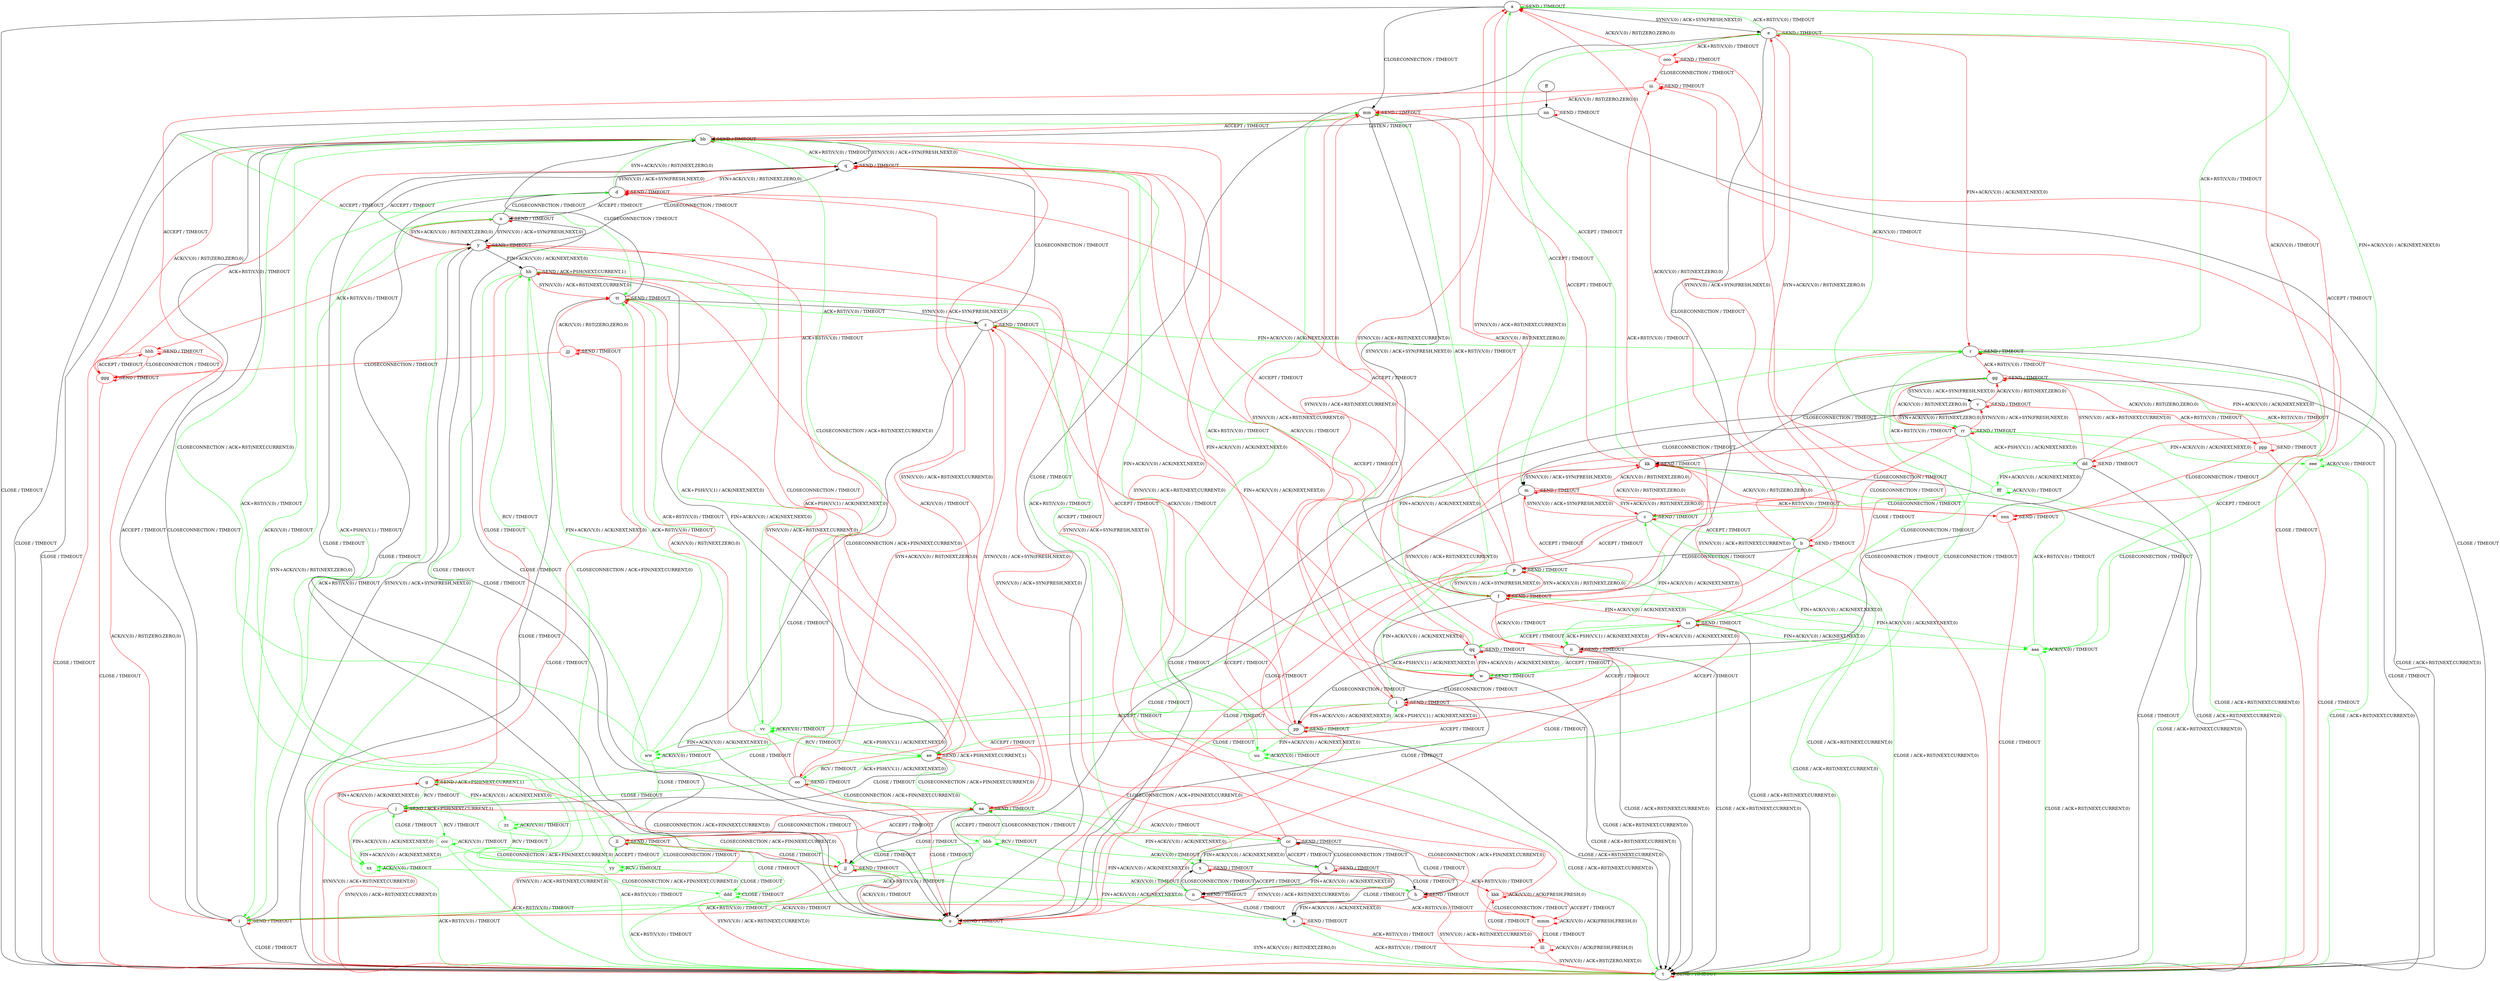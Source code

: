 digraph "" {
	graph ["Incoming time"=2.2334938049316406,
		"Outgoing time"=2.962568759918213,
		Output="{'States': 68, 'Transitions': 1023, 'Filename': '../results/tcp/TCP_FreeBSD_Server-TCP_Linux_Server-yices-2.dot'}",
		Reference="{'States': 56, 'Transitions': 716, 'Filename': '../subjects/tcp/TCP_FreeBSD_Server.dot'}",
		Solver=yices,
		Updated="{'States': 58, 'Transitions': 685, 'Filename': '../subjects/tcp/TCP_Linux_Server.dot'}",
		"f-measure"=0.5396145610278372,
		precision=0.5518248175182482,
		recall=0.5279329608938548
	];
	a -> a [key=0,
	color=red,
	label="SEND / TIMEOUT"];
a -> e [key=0,
label="SYN(V,V,0) / ACK+SYN(FRESH,NEXT,0)"];
a -> t [key=0,
label="CLOSE / TIMEOUT"];
a -> mm [key=0,
label="CLOSECONNECTION / TIMEOUT"];
b -> a [key=0,
color=red,
label="ACK(V,V,0) / RST(NEXT,ZERO,0)"];
b -> b [key=0,
color=red,
label="SEND / TIMEOUT"];
b -> e [key=0,
color=red,
label="SYN(V,V,0) / ACK+SYN(FRESH,NEXT,0)"];
b -> o [key=0,
color=red,
label="CLOSE / TIMEOUT"];
b -> p [key=0,
label="CLOSECONNECTION / TIMEOUT"];
b -> t [key=0,
color=green,
label="CLOSE / ACK+RST(NEXT,CURRENT,0)"];
c -> b [key=0,
color=green,
label="ACCEPT / TIMEOUT"];
c -> c [key=0,
color=red,
label="SEND / TIMEOUT"];
c -> m [key=0,
color=red,
label="SYN(V,V,0) / ACK+SYN(FRESH,NEXT,0)"];
c -> o [key=0,
color=red,
label="CLOSE / TIMEOUT"];
c -> p [key=0,
color=red,
label="ACCEPT / TIMEOUT"];
c -> t [key=0,
color=green,
label="CLOSE / ACK+RST(NEXT,CURRENT,0)"];
c -> kk [key=0,
color=red,
label="ACK(V,V,0) / RST(NEXT,ZERO,0)"];
d -> d [key=0,
color=red,
label="SEND / TIMEOUT"];
d -> o [key=0,
label="CLOSE / TIMEOUT"];
d -> q [key=0,
label="SYN(V,V,0) / ACK+SYN(FRESH,NEXT,0)"];
d -> u [key=0,
label="ACCEPT / TIMEOUT"];
d -> bb [key=0,
color=green,
label="SYN+ACK(V,V,0) / RST(NEXT,ZERO,0)"];
e -> a [key=0,
color=green,
label="ACK+RST(V,V,0) / TIMEOUT"];
e -> b [key=0,
color=red,
label="SYN+ACK(V,V,0) / RST(NEXT,ZERO,0)"];
e -> e [key=0,
color=red,
label="SEND / TIMEOUT"];
e -> f [key=0,
label="CLOSECONNECTION / TIMEOUT"];
e -> o [key=0,
label="CLOSE / TIMEOUT"];
e -> r [key=0,
color=red,
label="FIN+ACK(V,V,0) / ACK(NEXT,NEXT,0)"];
e -> dd [key=0,
color=red,
label="ACK(V,V,0) / TIMEOUT"];
e -> rr [key=0,
color=green,
label="ACK(V,V,0) / TIMEOUT"];
eee [color=green];
e -> eee [key=0,
color=green,
label="FIN+ACK(V,V,0) / ACK(NEXT,NEXT,0)"];
ooo [color=red];
e -> ooo [key=0,
color=red,
label="ACK+RST(V,V,0) / TIMEOUT"];
f -> f [key=0,
color=red,
label="SEND / TIMEOUT"];
f -> o [key=0,
label="CLOSE / TIMEOUT"];
f -> p [key=0,
color=red,
label="SYN+ACK(V,V,0) / RST(NEXT,ZERO,0)"];
f -> q [key=0,
color=red,
label="ACCEPT / TIMEOUT"];
f -> z [key=0,
color=green,
label="ACCEPT / TIMEOUT"];
f -> ii [key=0,
color=red,
label="ACK(V,V,0) / TIMEOUT"];
f -> mm [key=0,
color=green,
label="ACK+RST(V,V,0) / TIMEOUT"];
f -> ss [key=0,
color=red,
label="FIN+ACK(V,V,0) / ACK(NEXT,NEXT,0)"];
aaa [color=green];
f -> aaa [key=0,
color=green,
label="FIN+ACK(V,V,0) / ACK(NEXT,NEXT,0)"];
iii [color=red];
f -> iii [key=0,
color=red,
label="ACK+RST(V,V,0) / TIMEOUT"];
g -> g [key=0,
color=red,
label="SEND / ACK+PSH(NEXT,CURRENT,1)"];
g -> j [key=0,
color=green,
label="RCV / TIMEOUT"];
g -> t [key=0,
color=red,
label="SYN(V,V,0) / ACK+RST(NEXT,CURRENT,0)"];
g -> jj [key=0,
color=red,
label="CLOSECONNECTION / ACK+FIN(NEXT,CURRENT,0)"];
zz [color=green];
g -> zz [key=0,
color=green,
label="FIN+ACK(V,V,0) / ACK(NEXT,NEXT,0)"];
h -> h [key=0,
color=red,
label="SEND / TIMEOUT"];
h -> s [key=0,
label="FIN+ACK(V,V,0) / ACK(NEXT,NEXT,0)"];
h -> t [key=0,
color=red,
label="SYN(V,V,0) / ACK+RST(NEXT,CURRENT,0)"];
i -> i [key=0,
color=red,
label="SEND / TIMEOUT"];
i -> t [key=0,
label="CLOSE / TIMEOUT"];
i -> y [key=0,
label="SYN(V,V,0) / ACK+SYN(FRESH,NEXT,0)"];
i -> bb [key=0,
label="CLOSECONNECTION / TIMEOUT"];
j -> g [key=0,
color=red,
label="FIN+ACK(V,V,0) / ACK(NEXT,NEXT,0)"];
j -> h [key=0,
color=red,
label="CLOSECONNECTION / ACK+FIN(NEXT,CURRENT,0)"];
j -> j [key=0,
color=red,
label="SEND / ACK+PSH(NEXT,CURRENT,1)"];
j -> t [key=0,
color=red,
label="SYN(V,V,0) / ACK+RST(NEXT,CURRENT,0)"];
j -> jj [key=0,
color=green,
label="CLOSECONNECTION / ACK+FIN(NEXT,CURRENT,0)"];
xx [color=green];
j -> xx [key=0,
color=green,
label="FIN+ACK(V,V,0) / ACK(NEXT,NEXT,0)"];
ccc [color=green];
j -> ccc [key=0,
color=green,
label="RCV / TIMEOUT"];
k -> h [key=0,
label="CLOSE / TIMEOUT"];
k -> i [key=0,
color=red,
label="SYN(V,V,0) / ACK+RST(NEXT,CURRENT,0)"];
k -> k [key=0,
color=red,
label="SEND / TIMEOUT"];
k -> n [key=0,
label="FIN+ACK(V,V,0) / ACK(NEXT,NEXT,0)"];
k -> cc [key=0,
label="CLOSECONNECTION / TIMEOUT"];
l -> l [key=0,
color=red,
label="SEND / TIMEOUT"];
l -> p [key=0,
color=green,
label="FIN+ACK(V,V,0) / ACK(NEXT,NEXT,0)"];
l -> t [key=0,
label="CLOSE / ACK+RST(NEXT,CURRENT,0)"];
l -> ee [key=0,
color=red,
label="ACCEPT / TIMEOUT"];
l -> mm [key=0,
color=red,
label="SYN(V,V,0) / ACK+RST(NEXT,CURRENT,0)"];
l -> pp [key=0,
color=red,
label="FIN+ACK(V,V,0) / ACK(NEXT,NEXT,0)"];
vv [color=green];
l -> vv [key=0,
color=green,
label="ACCEPT / TIMEOUT"];
m -> c [key=0,
color=red,
label="SYN+ACK(V,V,0) / RST(NEXT,ZERO,0)"];
m -> e [key=0,
color=green,
label="ACCEPT / TIMEOUT"];
m -> f [key=0,
color=red,
label="ACCEPT / TIMEOUT"];
m -> m [key=0,
color=red,
label="SEND / TIMEOUT"];
m -> o [key=0,
label="CLOSE / TIMEOUT"];
m -> kk [key=0,
color=red,
label="ACK(V,V,0) / RST(NEXT,ZERO,0)"];
nnn [color=red];
m -> nnn [key=0,
color=red,
label="ACK+RST(V,V,0) / TIMEOUT"];
n -> i [key=0,
color=green,
label="ACK+RST(V,V,0) / TIMEOUT"];
n -> n [key=0,
color=red,
label="SEND / TIMEOUT"];
n -> s [key=0,
label="CLOSE / TIMEOUT"];
n -> x [key=0,
label="CLOSECONNECTION / TIMEOUT"];
mmm [color=red];
n -> mmm [key=0,
color=red,
label="ACK+RST(V,V,0) / TIMEOUT"];
o -> o [key=0,
color=red,
label="SEND / TIMEOUT"];
o -> t [key=0,
color=green,
label="SYN+ACK(V,V,0) / RST(NEXT,ZERO,0)"];
p -> d [key=0,
color=red,
label="ACCEPT / TIMEOUT"];
p -> f [key=0,
color=red,
label="SYN(V,V,0) / ACK+SYN(FRESH,NEXT,0)"];
p -> o [key=0,
color=red,
label="CLOSE / TIMEOUT"];
p -> p [key=0,
color=red,
label="SEND / TIMEOUT"];
p -> t [key=0,
color=green,
label="CLOSE / ACK+RST(NEXT,CURRENT,0)"];
p -> mm [key=0,
color=red,
label="ACK(V,V,0) / RST(NEXT,ZERO,0)"];
ww [color=green];
p -> ww [key=0,
color=green,
label="ACCEPT / TIMEOUT"];
q -> d [key=0,
color=red,
label="SYN+ACK(V,V,0) / RST(NEXT,ZERO,0)"];
q -> l [key=0,
color=red,
label="ACK(V,V,0) / TIMEOUT"];
q -> o [key=0,
label="CLOSE / TIMEOUT"];
q -> q [key=0,
color=red,
label="SEND / TIMEOUT"];
q -> y [key=0,
label="ACCEPT / TIMEOUT"];
q -> bb [key=0,
color=green,
label="ACK+RST(V,V,0) / TIMEOUT"];
q -> pp [key=0,
color=red,
label="FIN+ACK(V,V,0) / ACK(NEXT,NEXT,0)"];
uu [color=green];
q -> uu [key=0,
color=green,
label="FIN+ACK(V,V,0) / ACK(NEXT,NEXT,0)"];
ggg [color=red];
q -> ggg [key=0,
color=red,
label="ACK+RST(V,V,0) / TIMEOUT"];
r -> a [key=0,
color=green,
label="ACK+RST(V,V,0) / TIMEOUT"];
r -> r [key=0,
color=red,
label="SEND / TIMEOUT"];
r -> t [key=0,
label="CLOSE / ACK+RST(NEXT,CURRENT,0)"];
r -> gg [key=0,
color=red,
label="ACK+RST(V,V,0) / TIMEOUT"];
r -> ss [key=0,
color=red,
label="CLOSECONNECTION / TIMEOUT"];
r -> uu [key=0,
color=green,
label="CLOSECONNECTION / TIMEOUT"];
s -> s [key=0,
color=red,
label="SEND / TIMEOUT"];
s -> t [key=0,
color=green,
label="ACK+RST(V,V,0) / TIMEOUT"];
lll [color=red];
s -> lll [key=0,
color=red,
label="ACK+RST(V,V,0) / TIMEOUT"];
t -> t [key=0,
color=red,
label="SEND / TIMEOUT"];
u -> d [key=0,
label="CLOSECONNECTION / TIMEOUT"];
u -> i [key=0,
color=green,
label="SYN+ACK(V,V,0) / RST(NEXT,ZERO,0)"];
u -> o [key=0,
label="CLOSE / TIMEOUT"];
u -> u [key=0,
color=red,
label="SEND / TIMEOUT"];
u -> y [key=0,
label="SYN(V,V,0) / ACK+SYN(FRESH,NEXT,0)"];
v -> m [key=0,
label="CLOSECONNECTION / TIMEOUT"];
v -> o [key=0,
label="CLOSE / TIMEOUT"];
v -> v [key=0,
color=red,
label="SEND / TIMEOUT"];
v -> gg [key=0,
color=red,
label="ACK(V,V,0) / RST(NEXT,ZERO,0)"];
v -> rr [key=0,
color=red,
label="SYN+ACK(V,V,0) / RST(NEXT,ZERO,0)"];
ppp [color=red];
v -> ppp [key=0,
color=red,
label="ACK+RST(V,V,0) / TIMEOUT"];
w -> a [key=0,
color=red,
label="SYN(V,V,0) / ACK+RST(NEXT,CURRENT,0)"];
w -> b [key=0,
color=green,
label="FIN+ACK(V,V,0) / ACK(NEXT,NEXT,0)"];
w -> l [key=0,
label="CLOSECONNECTION / TIMEOUT"];
w -> t [key=0,
label="CLOSE / ACK+RST(NEXT,CURRENT,0)"];
w -> w [key=0,
color=red,
label="SEND / TIMEOUT"];
w -> qq [key=0,
color=red,
label="FIN+ACK(V,V,0) / ACK(NEXT,NEXT,0)"];
x -> n [key=0,
label="ACCEPT / TIMEOUT"];
x -> s [key=0,
label="CLOSE / TIMEOUT"];
x -> x [key=0,
color=red,
label="SEND / TIMEOUT"];
x -> bb [key=0,
color=green,
label="ACK+RST(V,V,0) / TIMEOUT"];
kkk [color=red];
x -> kkk [key=0,
color=red,
label="ACK+RST(V,V,0) / TIMEOUT"];
y -> i [key=0,
color=green,
label="ACK+RST(V,V,0) / TIMEOUT"];
y -> o [key=0,
label="CLOSE / TIMEOUT"];
y -> q [key=0,
label="CLOSECONNECTION / TIMEOUT"];
y -> u [key=0,
color=red,
label="SYN+ACK(V,V,0) / RST(NEXT,ZERO,0)"];
y -> y [key=0,
color=red,
label="SEND / TIMEOUT"];
y -> ee [key=0,
color=red,
label="ACK+PSH(V,V,1) / ACK(NEXT,NEXT,0)"];
y -> hh [key=0,
label="FIN+ACK(V,V,0) / ACK(NEXT,NEXT,0)"];
y -> vv [key=0,
color=green,
label="ACK+PSH(V,V,1) / ACK(NEXT,NEXT,0)"];
hhh [color=red];
y -> hhh [key=0,
color=red,
label="ACK+RST(V,V,0) / TIMEOUT"];
z -> o [key=0,
label="CLOSE / TIMEOUT"];
z -> q [key=0,
label="CLOSECONNECTION / TIMEOUT"];
z -> r [key=0,
color=green,
label="FIN+ACK(V,V,0) / ACK(NEXT,NEXT,0)"];
z -> w [key=0,
color=red,
label="ACK(V,V,0) / TIMEOUT"];
z -> z [key=0,
color=red,
label="SEND / TIMEOUT"];
z -> oo [key=0,
color=red,
label="SYN+ACK(V,V,0) / RST(NEXT,ZERO,0)"];
z -> qq [key=0,
color=red,
label="FIN+ACK(V,V,0) / ACK(NEXT,NEXT,0)"];
z -> tt [key=0,
color=green,
label="ACK+RST(V,V,0) / TIMEOUT"];
jjj [color=red];
z -> jjj [key=0,
color=red,
label="ACK+RST(V,V,0) / TIMEOUT"];
aa -> d [key=0,
color=red,
label="ACK(V,V,0) / TIMEOUT"];
aa -> x [key=0,
color=green,
label="FIN+ACK(V,V,0) / ACK(NEXT,NEXT,0)"];
aa -> aa [key=0,
color=red,
label="SEND / TIMEOUT"];
aa -> bb [key=0,
color=red,
label="SYN(V,V,0) / ACK+RST(NEXT,CURRENT,0)"];
aa -> cc [key=0,
color=green,
label="ACK(V,V,0) / TIMEOUT"];
aa -> jj [key=0,
label="CLOSE / TIMEOUT"];
aa -> ll [key=0,
color=red,
label="ACCEPT / TIMEOUT"];
bbb [color=green];
aa -> bbb [key=0,
color=green,
label="ACCEPT / TIMEOUT"];
bb -> i [key=0,
label="ACCEPT / TIMEOUT"];
bb -> q [key=0,
label="SYN(V,V,0) / ACK+SYN(FRESH,NEXT,0)"];
bb -> t [key=0,
label="CLOSE / TIMEOUT"];
bb -> bb [key=0,
color=red,
label="SEND / TIMEOUT"];
cc -> h [key=0,
label="CLOSE / TIMEOUT"];
cc -> k [key=0,
label="ACCEPT / TIMEOUT"];
cc -> x [key=0,
label="FIN+ACK(V,V,0) / ACK(NEXT,NEXT,0)"];
cc -> bb [key=0,
color=red,
label="SYN(V,V,0) / ACK+RST(NEXT,CURRENT,0)"];
cc -> cc [key=0,
color=red,
label="SEND / TIMEOUT"];
dd -> r [key=0,
color=red,
label="FIN+ACK(V,V,0) / ACK(NEXT,NEXT,0)"];
dd -> t [key=0,
label="CLOSE / ACK+RST(NEXT,CURRENT,0)"];
dd -> dd [key=0,
color=red,
label="SEND / TIMEOUT"];
dd -> gg [key=0,
color=red,
label="SYN(V,V,0) / ACK+RST(NEXT,CURRENT,0)"];
dd -> ii [key=0,
label="CLOSECONNECTION / TIMEOUT"];
fff [color=green];
dd -> fff [key=0,
color=green,
label="FIN+ACK(V,V,0) / ACK(NEXT,NEXT,0)"];
ee -> j [key=0,
label="CLOSE / TIMEOUT"];
ee -> aa [key=0,
color=green,
label="CLOSECONNECTION / ACK+FIN(NEXT,CURRENT,0)"];
ee -> cc [key=0,
color=red,
label="CLOSECONNECTION / ACK+FIN(NEXT,CURRENT,0)"];
ee -> ee [key=0,
color=red,
label="SEND / ACK+PSH(NEXT,CURRENT,1)"];
ee -> hh [key=0,
label="FIN+ACK(V,V,0) / ACK(NEXT,NEXT,0)"];
ee -> oo [key=0,
color=green,
label="RCV / TIMEOUT"];
ee -> tt [key=0,
color=red,
label="SYN(V,V,0) / ACK+RST(NEXT,CURRENT,0)"];
ee -> vv [key=0,
color=green,
label="ACK+PSH(V,V,1) / ACK(NEXT,NEXT,0)"];
ff -> nn [key=0];
gg -> t [key=0,
label="CLOSE / TIMEOUT"];
gg -> v [key=0,
label="SYN(V,V,0) / ACK+SYN(FRESH,NEXT,0)"];
gg -> gg [key=0,
color=red,
label="SEND / TIMEOUT"];
gg -> kk [key=0,
label="CLOSECONNECTION / TIMEOUT"];
hh -> g [key=0,
color=red,
label="CLOSE / TIMEOUT"];
hh -> aa [key=0,
color=red,
label="CLOSECONNECTION / ACK+FIN(NEXT,CURRENT,0)"];
hh -> hh [key=0,
color=red,
label="SEND / ACK+PSH(NEXT,CURRENT,1)"];
hh -> tt [key=0,
color=red,
label="SYN(V,V,0) / ACK+RST(NEXT,CURRENT,0)"];
hh -> xx [key=0,
color=green,
label="CLOSE / TIMEOUT"];
yy [color=green];
hh -> yy [key=0,
color=green,
label="CLOSECONNECTION / ACK+FIN(NEXT,CURRENT,0)"];
ii -> c [key=0,
color=green,
label="FIN+ACK(V,V,0) / ACK(NEXT,NEXT,0)"];
ii -> l [key=0,
color=red,
label="ACCEPT / TIMEOUT"];
ii -> t [key=0,
label="CLOSE / ACK+RST(NEXT,CURRENT,0)"];
ii -> w [key=0,
color=green,
label="ACCEPT / TIMEOUT"];
ii -> ii [key=0,
color=red,
label="SEND / TIMEOUT"];
ii -> kk [key=0,
color=red,
label="SYN(V,V,0) / ACK+RST(NEXT,CURRENT,0)"];
ii -> ss [key=0,
color=red,
label="FIN+ACK(V,V,0) / ACK(NEXT,NEXT,0)"];
jj -> h [key=0,
color=green,
label="ACK(V,V,0) / TIMEOUT"];
jj -> o [key=0,
color=red,
label="ACK(V,V,0) / TIMEOUT"];
jj -> s [key=0,
color=green,
label="FIN+ACK(V,V,0) / ACK(NEXT,NEXT,0)"];
jj -> t [key=0,
color=red,
label="SYN(V,V,0) / ACK+RST(NEXT,CURRENT,0)"];
jj -> jj [key=0,
color=red,
label="SEND / TIMEOUT"];
kk -> a [key=0,
color=green,
label="ACCEPT / TIMEOUT"];
kk -> m [key=0,
label="SYN(V,V,0) / ACK+SYN(FRESH,NEXT,0)"];
kk -> t [key=0,
label="CLOSE / TIMEOUT"];
kk -> kk [key=0,
color=red,
label="SEND / TIMEOUT"];
kk -> mm [key=0,
color=red,
label="ACCEPT / TIMEOUT"];
ll -> i [key=0,
color=red,
label="SYN(V,V,0) / ACK+RST(NEXT,CURRENT,0)"];
ll -> u [key=0,
color=green,
label="ACK+PSH(V,V,1) / TIMEOUT"];
ll -> aa [key=0,
color=red,
label="CLOSECONNECTION / TIMEOUT"];
ll -> jj [key=0,
color=red,
label="CLOSE / TIMEOUT"];
ll -> ll [key=0,
color=red,
label="SEND / TIMEOUT"];
ll -> yy [key=0,
color=green,
label="CLOSECONNECTION / TIMEOUT"];
ddd [color=green];
ll -> ddd [key=0,
color=green,
label="CLOSE / TIMEOUT"];
mm -> f [key=0,
label="SYN(V,V,0) / ACK+SYN(FRESH,NEXT,0)"];
mm -> t [key=0,
label="CLOSE / TIMEOUT"];
mm -> bb [key=0,
color=red,
label="ACCEPT / TIMEOUT"];
mm -> mm [key=0,
color=red,
label="SEND / TIMEOUT"];
mm -> tt [key=0,
color=green,
label="ACCEPT / TIMEOUT"];
nn -> t [key=0,
label="CLOSE / TIMEOUT"];
nn -> bb [key=0,
label="LISTEN / TIMEOUT"];
nn -> nn [key=0,
color=red,
label="SEND / TIMEOUT"];
oo -> d [key=0,
color=red,
label="CLOSECONNECTION / TIMEOUT"];
oo -> j [key=0,
color=green,
label="CLOSE / TIMEOUT"];
oo -> o [key=0,
color=red,
label="CLOSE / TIMEOUT"];
oo -> z [key=0,
color=red,
label="SYN(V,V,0) / ACK+SYN(FRESH,NEXT,0)"];
oo -> aa [key=0,
color=green,
label="CLOSECONNECTION / ACK+FIN(NEXT,CURRENT,0)"];
oo -> ee [key=0,
color=green,
label="ACK+PSH(V,V,1) / ACK(NEXT,NEXT,0)"];
oo -> hh [key=0,
color=green,
label="FIN+ACK(V,V,0) / ACK(NEXT,NEXT,0)"];
oo -> oo [key=0,
color=red,
label="SEND / TIMEOUT"];
oo -> tt [key=0,
color=red,
label="ACK(V,V,0) / RST(NEXT,ZERO,0)"];
pp -> l [key=0,
color=green,
label="ACK+PSH(V,V,1) / ACK(NEXT,NEXT,0)"];
pp -> t [key=0,
label="CLOSE / ACK+RST(NEXT,CURRENT,0)"];
pp -> ee [key=0,
color=green,
label="ACCEPT / TIMEOUT"];
pp -> hh [key=0,
color=red,
label="ACCEPT / TIMEOUT"];
pp -> mm [key=0,
color=red,
label="SYN(V,V,0) / ACK+RST(NEXT,CURRENT,0)"];
pp -> pp [key=0,
color=red,
label="SEND / TIMEOUT"];
pp -> uu [key=0,
color=green,
label="FIN+ACK(V,V,0) / ACK(NEXT,NEXT,0)"];
qq -> a [key=0,
color=red,
label="SYN(V,V,0) / ACK+RST(NEXT,CURRENT,0)"];
qq -> r [key=0,
color=green,
label="FIN+ACK(V,V,0) / ACK(NEXT,NEXT,0)"];
qq -> t [key=0,
label="CLOSE / ACK+RST(NEXT,CURRENT,0)"];
qq -> w [key=0,
color=green,
label="ACK+PSH(V,V,1) / ACK(NEXT,NEXT,0)"];
qq -> pp [key=0,
label="CLOSECONNECTION / TIMEOUT"];
qq -> qq [key=0,
color=red,
label="SEND / TIMEOUT"];
rr -> c [key=0,
color=red,
label="CLOSECONNECTION / TIMEOUT"];
rr -> o [key=0,
color=red,
label="CLOSE / TIMEOUT"];
rr -> t [key=0,
color=green,
label="CLOSE / ACK+RST(NEXT,CURRENT,0)"];
rr -> v [key=0,
color=red,
label="SYN(V,V,0) / ACK+SYN(FRESH,NEXT,0)"];
rr -> dd [key=0,
color=green,
label="ACK+PSH(V,V,1) / ACK(NEXT,NEXT,0)"];
rr -> gg [key=0,
color=red,
label="ACK(V,V,0) / RST(NEXT,ZERO,0)"];
rr -> rr [key=0,
color=red,
label="SEND / TIMEOUT"];
rr -> ss [key=0,
color=green,
label="CLOSECONNECTION / TIMEOUT"];
rr -> eee [key=0,
color=green,
label="FIN+ACK(V,V,0) / ACK(NEXT,NEXT,0)"];
ss -> t [key=0,
label="CLOSE / ACK+RST(NEXT,CURRENT,0)"];
ss -> ii [key=0,
color=green,
label="ACK+PSH(V,V,1) / ACK(NEXT,NEXT,0)"];
ss -> kk [key=0,
color=red,
label="SYN(V,V,0) / ACK+RST(NEXT,CURRENT,0)"];
ss -> pp [key=0,
color=red,
label="ACCEPT / TIMEOUT"];
ss -> qq [key=0,
color=green,
label="ACCEPT / TIMEOUT"];
ss -> ss [key=0,
color=red,
label="SEND / TIMEOUT"];
ss -> aaa [key=0,
color=green,
label="FIN+ACK(V,V,0) / ACK(NEXT,NEXT,0)"];
tt -> t [key=0,
label="CLOSE / TIMEOUT"];
tt -> z [key=0,
label="SYN(V,V,0) / ACK+SYN(FRESH,NEXT,0)"];
tt -> bb [key=0,
label="CLOSECONNECTION / TIMEOUT"];
tt -> tt [key=0,
color=red,
label="SEND / TIMEOUT"];
uu -> t [key=0,
color=green,
label="CLOSE / ACK+RST(NEXT,CURRENT,0)"];
uu -> hh [key=0,
color=green,
label="ACCEPT / TIMEOUT"];
uu -> mm [key=0,
color=green,
label="ACK+RST(V,V,0) / TIMEOUT"];
uu -> uu [key=0,
color=green,
label="ACK(V,V,0) / TIMEOUT"];
vv -> g [key=0,
color=green,
label="CLOSE / TIMEOUT"];
vv -> bb [key=0,
color=green,
label="CLOSECONNECTION / ACK+RST(NEXT,CURRENT,0)"];
vv -> ee [key=0,
color=green,
label="RCV / TIMEOUT"];
vv -> tt [key=0,
color=green,
label="ACK+RST(V,V,0) / TIMEOUT"];
vv -> vv [key=0,
color=green,
label="ACK(V,V,0) / TIMEOUT"];
vv -> ww [key=0,
color=green,
label="FIN+ACK(V,V,0) / ACK(NEXT,NEXT,0)"];
ww -> bb [key=0,
color=green,
label="CLOSECONNECTION / ACK+RST(NEXT,CURRENT,0)"];
ww -> hh [key=0,
color=green,
label="RCV / TIMEOUT"];
ww -> tt [key=0,
color=green,
label="ACK+RST(V,V,0) / TIMEOUT"];
ww -> ww [key=0,
color=green,
label="ACK(V,V,0) / TIMEOUT"];
ww -> zz [key=0,
color=green,
label="CLOSE / TIMEOUT"];
xx -> t [key=0,
color=green,
label="ACK+RST(V,V,0) / TIMEOUT"];
xx -> xx [key=0,
color=green,
label="ACK(V,V,0) / TIMEOUT"];
xx -> ddd [key=0,
color=green,
label="CLOSECONNECTION / ACK+FIN(NEXT,CURRENT,0)"];
yy -> d [key=0,
color=green,
label="ACK(V,V,0) / TIMEOUT"];
yy -> bb [key=0,
color=green,
label="ACK+RST(V,V,0) / TIMEOUT"];
yy -> ll [key=0,
color=green,
label="ACCEPT / TIMEOUT"];
yy -> yy [key=0,
color=green,
label="RCV / TIMEOUT"];
yy -> ddd [key=0,
color=green,
label="CLOSE / TIMEOUT"];
zz -> t [key=0,
color=green,
label="ACK+RST(V,V,0) / TIMEOUT"];
zz -> xx [key=0,
color=green,
label="RCV / TIMEOUT"];
zz -> zz [key=0,
color=green,
label="ACK(V,V,0) / TIMEOUT"];
aaa -> r [key=0,
color=green,
label="ACCEPT / TIMEOUT"];
aaa -> t [key=0,
color=green,
label="CLOSE / ACK+RST(NEXT,CURRENT,0)"];
aaa -> kk [key=0,
color=green,
label="ACK+RST(V,V,0) / TIMEOUT"];
aaa -> aaa [key=0,
color=green,
label="ACK(V,V,0) / TIMEOUT"];
bbb -> i [key=0,
color=green,
label="ACK+RST(V,V,0) / TIMEOUT"];
bbb -> k [key=0,
color=green,
label="ACK(V,V,0) / TIMEOUT"];
bbb -> n [key=0,
color=green,
label="FIN+ACK(V,V,0) / ACK(NEXT,NEXT,0)"];
bbb -> aa [key=0,
color=green,
label="CLOSECONNECTION / TIMEOUT"];
bbb -> jj [key=0,
color=green,
label="CLOSE / TIMEOUT"];
bbb -> bbb [key=0,
color=green,
label="RCV / TIMEOUT"];
ccc -> j [key=0,
color=green,
label="CLOSE / TIMEOUT"];
ccc -> t [key=0,
color=green,
label="ACK+RST(V,V,0) / TIMEOUT"];
ccc -> jj [key=0,
color=green,
label="CLOSECONNECTION / ACK+FIN(NEXT,CURRENT,0)"];
ccc -> xx [key=0,
color=green,
label="FIN+ACK(V,V,0) / ACK(NEXT,NEXT,0)"];
ccc -> ccc [key=0,
color=green,
label="ACK(V,V,0) / TIMEOUT"];
ddd -> o [key=0,
color=green,
label="ACK(V,V,0) / TIMEOUT"];
ddd -> t [key=0,
color=green,
label="ACK+RST(V,V,0) / TIMEOUT"];
ddd -> ddd [key=0,
color=green,
label="CLOSE / TIMEOUT"];
eee -> t [key=0,
color=green,
label="CLOSE / ACK+RST(NEXT,CURRENT,0)"];
eee -> gg [key=0,
color=green,
label="ACK+RST(V,V,0) / TIMEOUT"];
eee -> aaa [key=0,
color=green,
label="CLOSECONNECTION / TIMEOUT"];
eee -> eee [key=0,
color=green,
label="ACK(V,V,0) / TIMEOUT"];
fff -> c [key=0,
color=green,
label="CLOSECONNECTION / TIMEOUT"];
fff -> t [key=0,
color=green,
label="CLOSE / ACK+RST(NEXT,CURRENT,0)"];
fff -> gg [key=0,
color=green,
label="ACK+RST(V,V,0) / TIMEOUT"];
fff -> fff [key=0,
color=green,
label="ACK(V,V,0) / TIMEOUT"];
ggg -> t [key=0,
color=red,
label="CLOSE / TIMEOUT"];
ggg -> bb [key=0,
color=red,
label="ACK(V,V,0) / RST(ZERO,ZERO,0)"];
ggg -> ggg [key=0,
color=red,
label="SEND / TIMEOUT"];
ggg -> hhh [key=0,
color=red,
label="ACCEPT / TIMEOUT"];
hhh -> i [key=0,
color=red,
label="ACK(V,V,0) / RST(ZERO,ZERO,0)"];
hhh -> t [key=0,
color=red,
label="CLOSE / TIMEOUT"];
hhh -> ggg [key=0,
color=red,
label="CLOSECONNECTION / TIMEOUT"];
hhh -> hhh [key=0,
color=red,
label="SEND / TIMEOUT"];
iii -> t [key=0,
color=red,
label="CLOSE / TIMEOUT"];
iii -> mm [key=0,
color=red,
label="ACK(V,V,0) / RST(ZERO,ZERO,0)"];
iii -> ggg [key=0,
color=red,
label="ACCEPT / TIMEOUT"];
iii -> iii [key=0,
color=red,
label="SEND / TIMEOUT"];
jjj -> t [key=0,
color=red,
label="CLOSE / TIMEOUT"];
jjj -> tt [key=0,
color=red,
label="ACK(V,V,0) / RST(ZERO,ZERO,0)"];
jjj -> ggg [key=0,
color=red,
label="CLOSECONNECTION / TIMEOUT"];
jjj -> jjj [key=0,
color=red,
label="SEND / TIMEOUT"];
kkk -> q [key=0,
color=red,
label="SYN(V,V,0) / ACK+SYN(FRESH,NEXT,0)"];
kkk -> kkk [key=0,
color=red,
label="ACK(V,V,0) / ACK(FRESH,FRESH,0)"];
kkk -> lll [key=0,
color=red,
label="CLOSE / TIMEOUT"];
kkk -> mmm [key=0,
color=red,
label="ACCEPT / TIMEOUT"];
lll -> t [key=0,
color=red,
label="SYN(V,V,0) / ACK+RST(ZERO,NEXT,0)"];
lll -> lll [key=0,
color=red,
label="ACK(V,V,0) / ACK(FRESH,FRESH,0)"];
mmm -> y [key=0,
color=red,
label="SYN(V,V,0) / ACK+SYN(FRESH,NEXT,0)"];
mmm -> kkk [key=0,
color=red,
label="CLOSECONNECTION / TIMEOUT"];
mmm -> lll [key=0,
color=red,
label="CLOSE / TIMEOUT"];
mmm -> mmm [key=0,
color=red,
label="ACK(V,V,0) / ACK(FRESH,FRESH,0)"];
nnn -> t [key=0,
color=red,
label="CLOSE / TIMEOUT"];
nnn -> kk [key=0,
color=red,
label="ACK(V,V,0) / RST(ZERO,ZERO,0)"];
nnn -> iii [key=0,
color=red,
label="ACCEPT / TIMEOUT"];
nnn -> nnn [key=0,
color=red,
label="SEND / TIMEOUT"];
ooo -> a [key=0,
color=red,
label="ACK(V,V,0) / RST(ZERO,ZERO,0)"];
ooo -> t [key=0,
color=red,
label="CLOSE / TIMEOUT"];
ooo -> iii [key=0,
color=red,
label="CLOSECONNECTION / TIMEOUT"];
ooo -> ooo [key=0,
color=red,
label="SEND / TIMEOUT"];
ppp -> t [key=0,
color=red,
label="CLOSE / TIMEOUT"];
ppp -> gg [key=0,
color=red,
label="ACK(V,V,0) / RST(ZERO,ZERO,0)"];
ppp -> nnn [key=0,
color=red,
label="CLOSECONNECTION / TIMEOUT"];
ppp -> ppp [key=0,
color=red,
label="SEND / TIMEOUT"];
}
